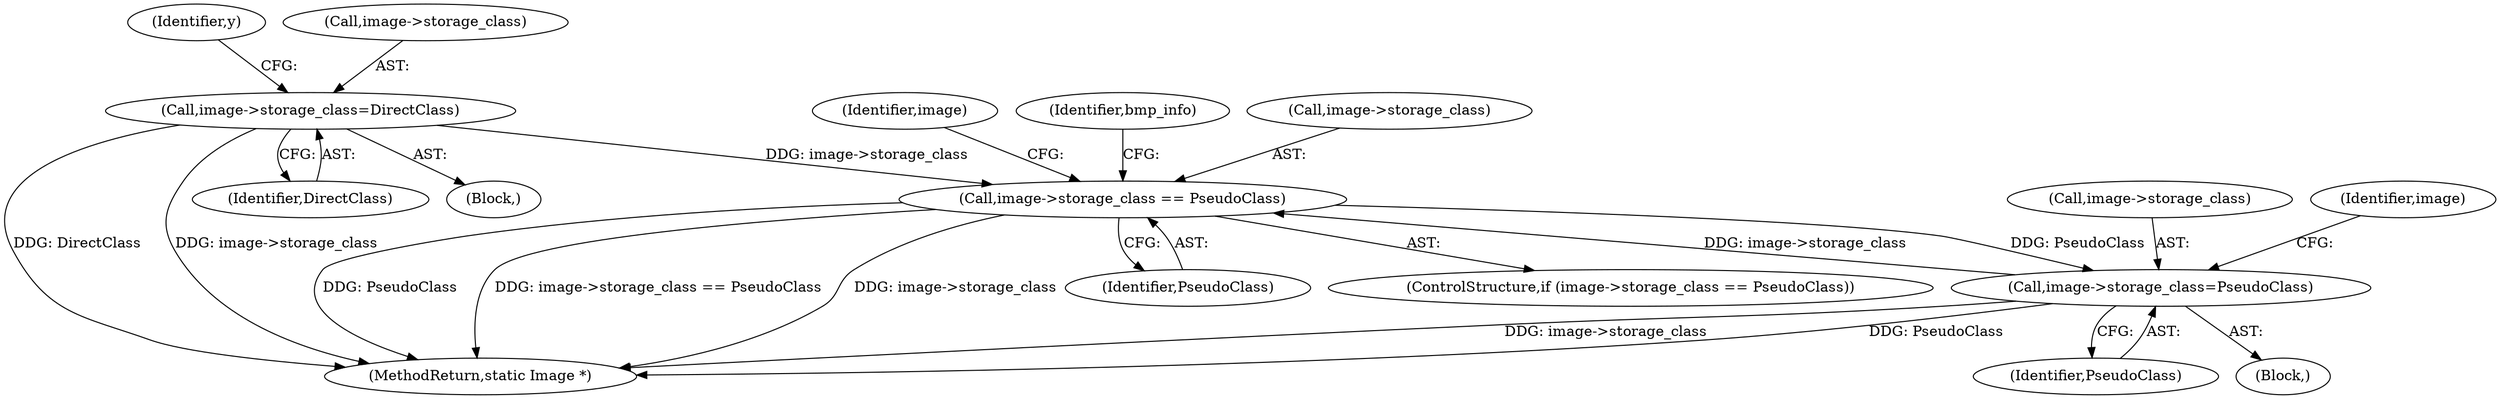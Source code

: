 digraph "0_ImageMagick_db0add932fb850d762b02604ca3053b7d7ab6deb@pointer" {
"1001531" [label="(Call,image->storage_class == PseudoClass)"];
"1001424" [label="(Call,image->storage_class=PseudoClass)"];
"1001531" [label="(Call,image->storage_class == PseudoClass)"];
"1002964" [label="(Call,image->storage_class=DirectClass)"];
"1001428" [label="(Identifier,PseudoClass)"];
"1002971" [label="(Identifier,y)"];
"1001425" [label="(Call,image->storage_class)"];
"1001542" [label="(Identifier,image)"];
"1001535" [label="(Identifier,PseudoClass)"];
"1002968" [label="(Identifier,DirectClass)"];
"1001741" [label="(Identifier,bmp_info)"];
"1001431" [label="(Identifier,image)"];
"1002964" [label="(Call,image->storage_class=DirectClass)"];
"1001530" [label="(ControlStructure,if (image->storage_class == PseudoClass))"];
"1002928" [label="(Block,)"];
"1003941" [label="(MethodReturn,static Image *)"];
"1002965" [label="(Call,image->storage_class)"];
"1001532" [label="(Call,image->storage_class)"];
"1001531" [label="(Call,image->storage_class == PseudoClass)"];
"1001424" [label="(Call,image->storage_class=PseudoClass)"];
"1001422" [label="(Block,)"];
"1001531" -> "1001530"  [label="AST: "];
"1001531" -> "1001535"  [label="CFG: "];
"1001532" -> "1001531"  [label="AST: "];
"1001535" -> "1001531"  [label="AST: "];
"1001542" -> "1001531"  [label="CFG: "];
"1001741" -> "1001531"  [label="CFG: "];
"1001531" -> "1003941"  [label="DDG: PseudoClass"];
"1001531" -> "1003941"  [label="DDG: image->storage_class == PseudoClass"];
"1001531" -> "1003941"  [label="DDG: image->storage_class"];
"1001531" -> "1001424"  [label="DDG: PseudoClass"];
"1001424" -> "1001531"  [label="DDG: image->storage_class"];
"1002964" -> "1001531"  [label="DDG: image->storage_class"];
"1001424" -> "1001422"  [label="AST: "];
"1001424" -> "1001428"  [label="CFG: "];
"1001425" -> "1001424"  [label="AST: "];
"1001428" -> "1001424"  [label="AST: "];
"1001431" -> "1001424"  [label="CFG: "];
"1001424" -> "1003941"  [label="DDG: image->storage_class"];
"1001424" -> "1003941"  [label="DDG: PseudoClass"];
"1002964" -> "1002928"  [label="AST: "];
"1002964" -> "1002968"  [label="CFG: "];
"1002965" -> "1002964"  [label="AST: "];
"1002968" -> "1002964"  [label="AST: "];
"1002971" -> "1002964"  [label="CFG: "];
"1002964" -> "1003941"  [label="DDG: DirectClass"];
"1002964" -> "1003941"  [label="DDG: image->storage_class"];
}
